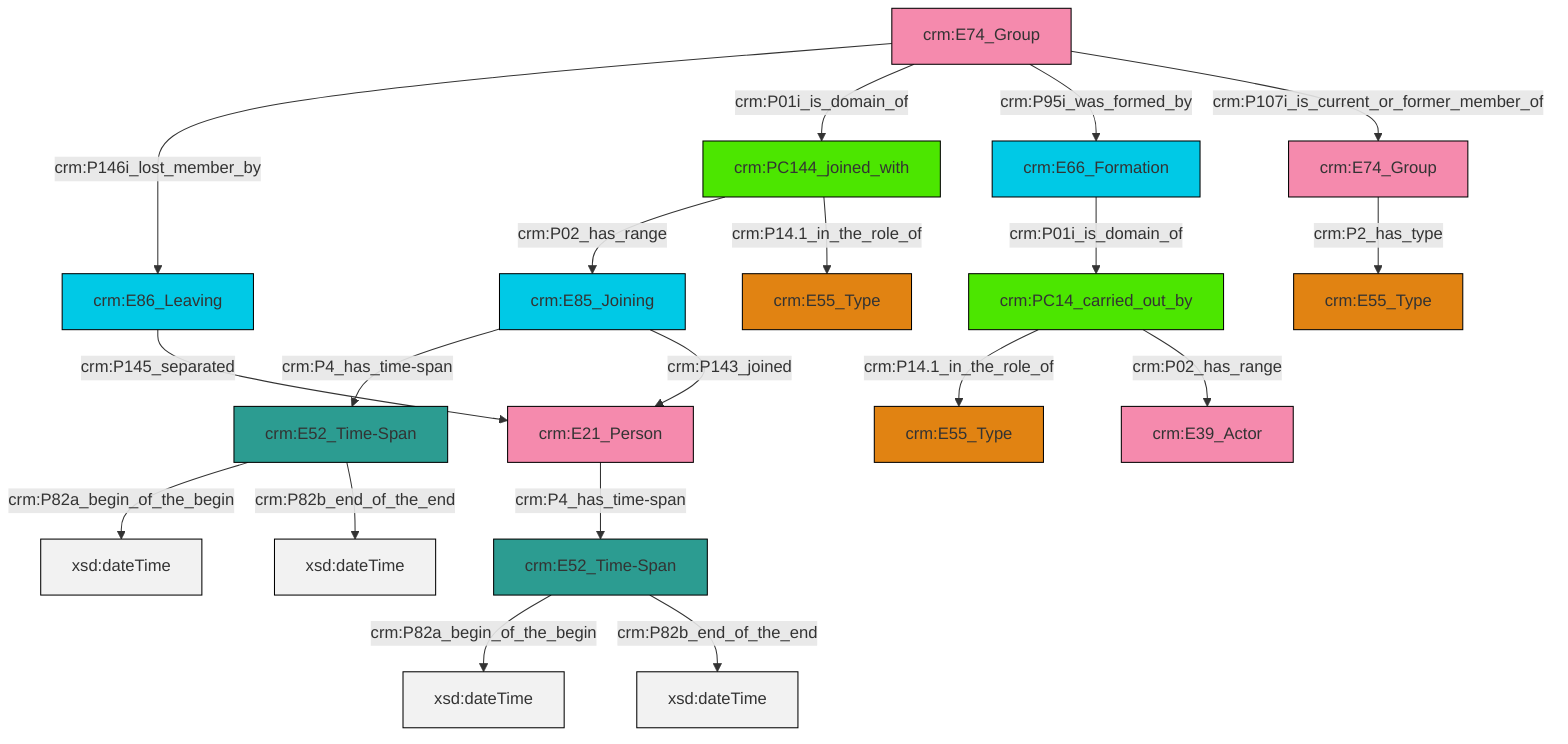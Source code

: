 graph TD
classDef Literal fill:#f2f2f2,stroke:#000000;
classDef CRM_Entity fill:#FFFFFF,stroke:#000000;
classDef Temporal_Entity fill:#00C9E6, stroke:#000000;
classDef Type fill:#E18312, stroke:#000000;
classDef Time-Span fill:#2C9C91, stroke:#000000;
classDef Appellation fill:#FFEB7F, stroke:#000000;
classDef Place fill:#008836, stroke:#000000;
classDef Persistent_Item fill:#B266B2, stroke:#000000;
classDef Conceptual_Object fill:#FFD700, stroke:#000000;
classDef Physical_Thing fill:#D2B48C, stroke:#000000;
classDef Actor fill:#f58aad, stroke:#000000;
classDef PC_Classes fill:#4ce600, stroke:#000000;
classDef Multi fill:#cccccc,stroke:#000000;

0["crm:E74_Group"]:::Actor -->|crm:P146i_lost_member_by| 1["crm:E86_Leaving"]:::Temporal_Entity
2["crm:E52_Time-Span"]:::Time-Span -->|crm:P82a_begin_of_the_begin| 3[xsd:dateTime]:::Literal
5["crm:E74_Group"]:::Actor -->|crm:P2_has_type| 6["crm:E55_Type"]:::Type
0["crm:E74_Group"]:::Actor -->|crm:P01i_is_domain_of| 7["crm:PC144_joined_with"]:::PC_Classes
2["crm:E52_Time-Span"]:::Time-Span -->|crm:P82b_end_of_the_end| 11[xsd:dateTime]:::Literal
0["crm:E74_Group"]:::Actor -->|crm:P95i_was_formed_by| 12["crm:E66_Formation"]:::Temporal_Entity
19["crm:PC14_carried_out_by"]:::PC_Classes -->|crm:P14.1_in_the_role_of| 17["crm:E55_Type"]:::Type
7["crm:PC144_joined_with"]:::PC_Classes -->|crm:P02_has_range| 15["crm:E85_Joining"]:::Temporal_Entity
15["crm:E85_Joining"]:::Temporal_Entity -->|crm:P4_has_time-span| 2["crm:E52_Time-Span"]:::Time-Span
22["crm:E21_Person"]:::Actor -->|crm:P4_has_time-span| 20["crm:E52_Time-Span"]:::Time-Span
0["crm:E74_Group"]:::Actor -->|crm:P107i_is_current_or_former_member_of| 5["crm:E74_Group"]:::Actor
7["crm:PC144_joined_with"]:::PC_Classes -->|crm:P14.1_in_the_role_of| 9["crm:E55_Type"]:::Type
20["crm:E52_Time-Span"]:::Time-Span -->|crm:P82a_begin_of_the_begin| 25[xsd:dateTime]:::Literal
15["crm:E85_Joining"]:::Temporal_Entity -->|crm:P143_joined| 22["crm:E21_Person"]:::Actor
1["crm:E86_Leaving"]:::Temporal_Entity -->|crm:P145_separated| 22["crm:E21_Person"]:::Actor
12["crm:E66_Formation"]:::Temporal_Entity -->|crm:P01i_is_domain_of| 19["crm:PC14_carried_out_by"]:::PC_Classes
20["crm:E52_Time-Span"]:::Time-Span -->|crm:P82b_end_of_the_end| 29[xsd:dateTime]:::Literal
19["crm:PC14_carried_out_by"]:::PC_Classes -->|crm:P02_has_range| 31["crm:E39_Actor"]:::Actor